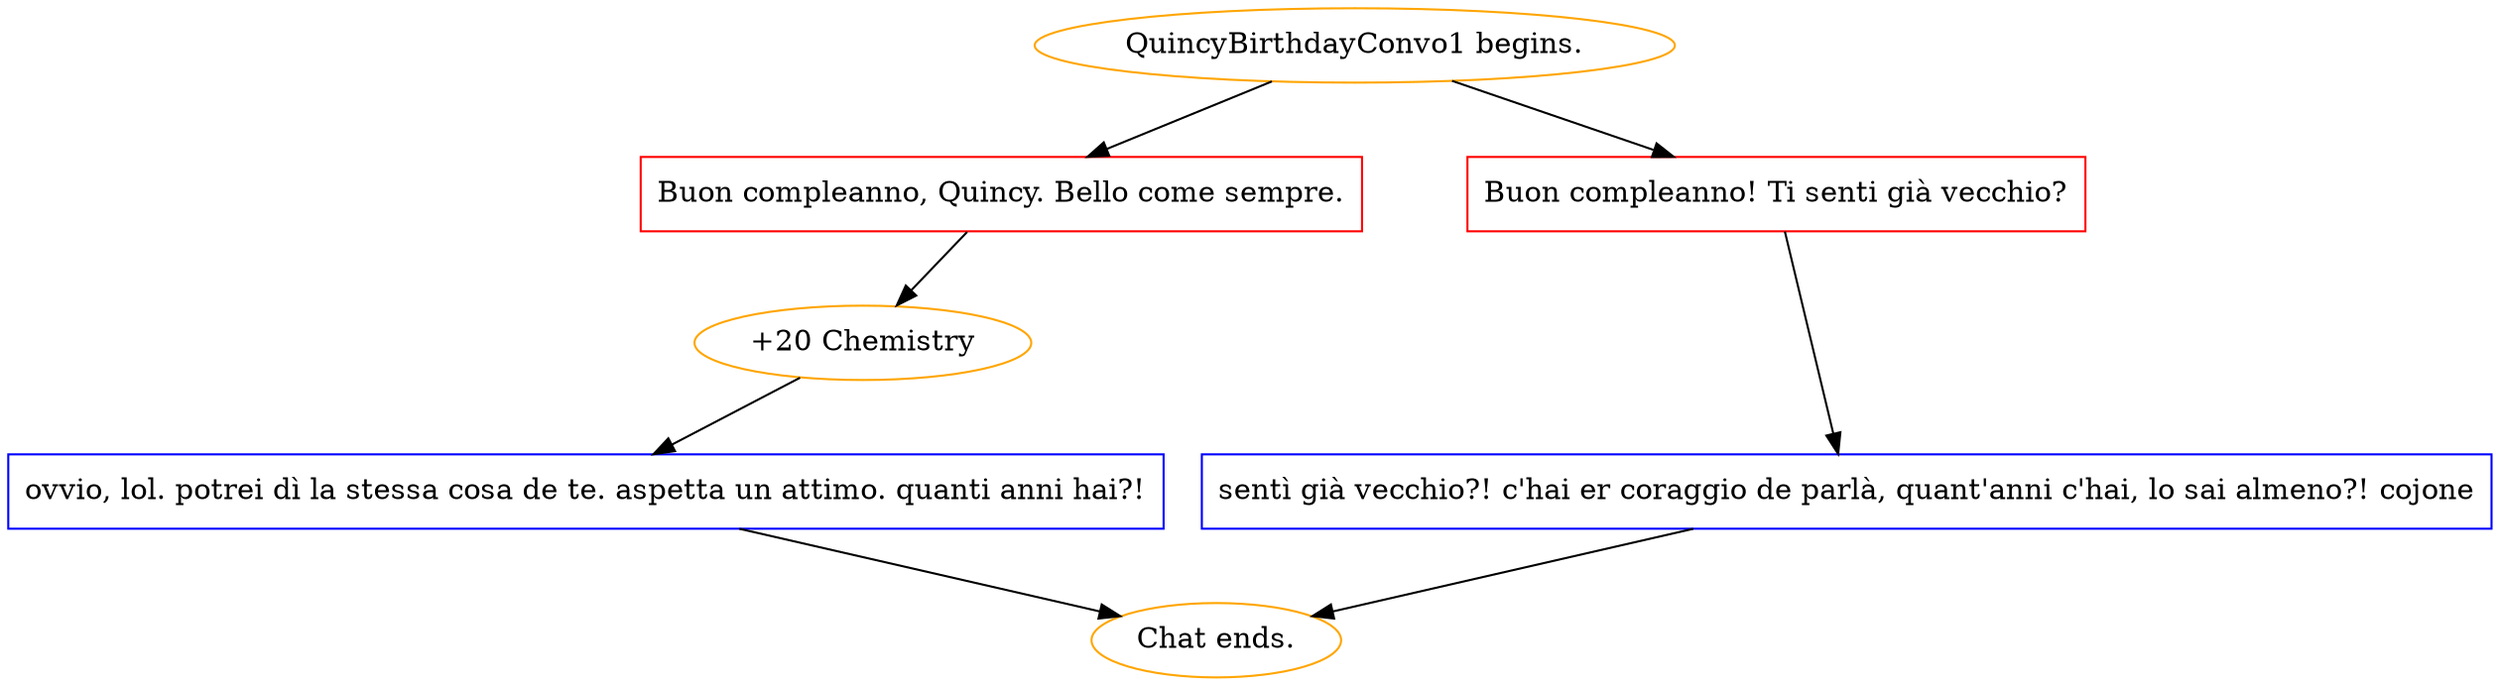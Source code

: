 digraph {
	"QuincyBirthdayConvo1 begins." [color=orange];
		"QuincyBirthdayConvo1 begins." -> j2662110446;
		"QuincyBirthdayConvo1 begins." -> j2512022109;
	j2662110446 [label="Buon compleanno, Quincy. Bello come sempre.",shape=box,color=red];
		j2662110446 -> j3465286625;
	j2512022109 [label="Buon compleanno! Ti senti già vecchio?",shape=box,color=red];
		j2512022109 -> j472742608;
	j3465286625 [label="+20 Chemistry",color=orange];
		j3465286625 -> j811771315;
	j472742608 [label="sentì già vecchio?! c'hai er coraggio de parlà, quant'anni c'hai, lo sai almeno?! cojone",shape=box,color=blue];
		j472742608 -> "Chat ends.";
	j811771315 [label="ovvio, lol. potrei dì la stessa cosa de te. aspetta un attimo. quanti anni hai?!",shape=box,color=blue];
		j811771315 -> "Chat ends.";
	"Chat ends." [color=orange];
}